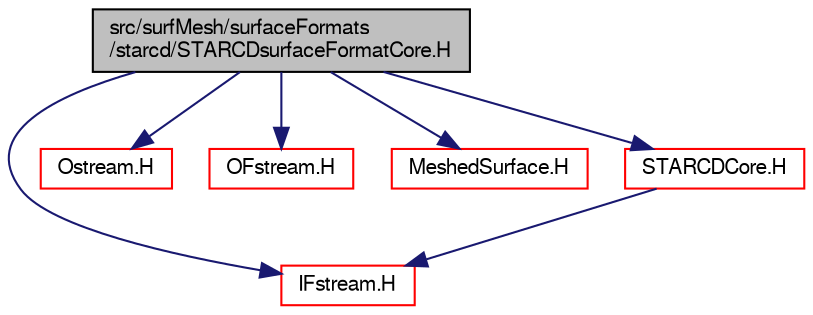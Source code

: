 digraph "src/surfMesh/surfaceFormats/starcd/STARCDsurfaceFormatCore.H"
{
  bgcolor="transparent";
  edge [fontname="FreeSans",fontsize="10",labelfontname="FreeSans",labelfontsize="10"];
  node [fontname="FreeSans",fontsize="10",shape=record];
  Node0 [label="src/surfMesh/surfaceFormats\l/starcd/STARCDsurfaceFormatCore.H",height=0.2,width=0.4,color="black", fillcolor="grey75", style="filled", fontcolor="black"];
  Node0 -> Node1 [color="midnightblue",fontsize="10",style="solid",fontname="FreeSans"];
  Node1 [label="IFstream.H",height=0.2,width=0.4,color="red",URL="$a09059.html"];
  Node0 -> Node39 [color="midnightblue",fontsize="10",style="solid",fontname="FreeSans"];
  Node39 [label="Ostream.H",height=0.2,width=0.4,color="red",URL="$a09098.html"];
  Node0 -> Node59 [color="midnightblue",fontsize="10",style="solid",fontname="FreeSans"];
  Node59 [label="OFstream.H",height=0.2,width=0.4,color="red",URL="$a09065.html"];
  Node0 -> Node60 [color="midnightblue",fontsize="10",style="solid",fontname="FreeSans"];
  Node60 [label="MeshedSurface.H",height=0.2,width=0.4,color="red",URL="$a15041.html"];
  Node0 -> Node180 [color="midnightblue",fontsize="10",style="solid",fontname="FreeSans"];
  Node180 [label="STARCDCore.H",height=0.2,width=0.4,color="red",URL="$a01175.html"];
  Node180 -> Node1 [color="midnightblue",fontsize="10",style="solid",fontname="FreeSans"];
}

